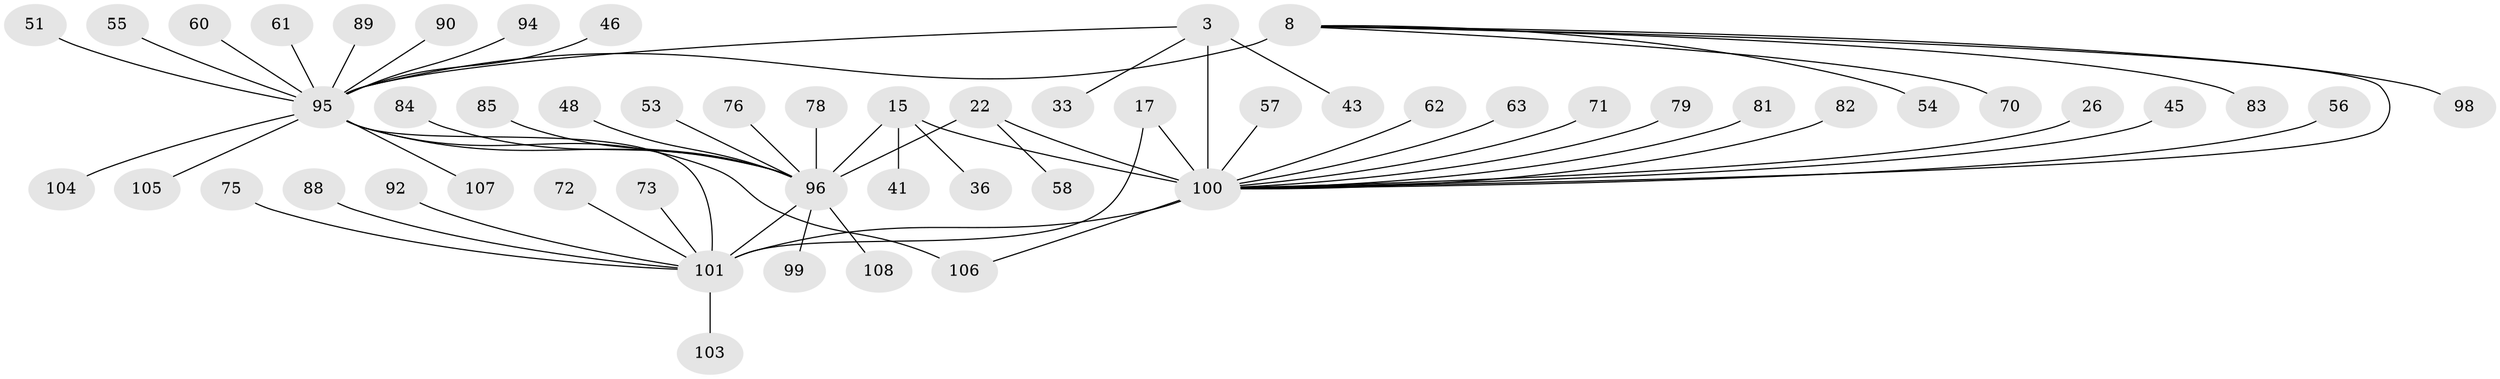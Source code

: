 // original degree distribution, {7: 0.037037037037037035, 10: 0.027777777777777776, 5: 0.027777777777777776, 9: 0.027777777777777776, 8: 0.027777777777777776, 15: 0.009259259259259259, 11: 0.018518518518518517, 6: 0.046296296296296294, 4: 0.009259259259259259, 1: 0.5370370370370371, 2: 0.18518518518518517, 3: 0.046296296296296294}
// Generated by graph-tools (version 1.1) at 2025/54/03/09/25 04:54:36]
// undirected, 54 vertices, 60 edges
graph export_dot {
graph [start="1"]
  node [color=gray90,style=filled];
  3 [super="+1"];
  8 [super="+7"];
  15 [super="+12"];
  17 [super="+16"];
  22 [super="+21"];
  26;
  33;
  36;
  41;
  43;
  45;
  46;
  48;
  51;
  53;
  54;
  55 [super="+27"];
  56;
  57;
  58;
  60;
  61;
  62;
  63;
  70;
  71;
  72;
  73;
  75;
  76;
  78 [super="+42"];
  79 [super="+47"];
  81;
  82;
  83;
  84 [super="+77"];
  85;
  88;
  89;
  90;
  92;
  94;
  95 [super="+93+66+10+30+39+44"];
  96 [super="+14+29+34"];
  98;
  99 [super="+35"];
  100 [super="+32+50+68"];
  101 [super="+69+67"];
  103;
  104;
  105 [super="+97"];
  106 [super="+86+102"];
  107;
  108 [super="+91"];
  3 -- 33;
  3 -- 43;
  3 -- 95;
  3 -- 100 [weight=7];
  8 -- 54;
  8 -- 70;
  8 -- 83;
  8 -- 98;
  8 -- 95 [weight=6];
  8 -- 100;
  15 -- 36;
  15 -- 41;
  15 -- 100 [weight=2];
  15 -- 96 [weight=6];
  17 -- 100 [weight=3];
  17 -- 101 [weight=6];
  22 -- 58;
  22 -- 100 [weight=6];
  22 -- 96;
  26 -- 100;
  45 -- 100;
  46 -- 95;
  48 -- 96;
  51 -- 95;
  53 -- 96;
  55 -- 95;
  56 -- 100;
  57 -- 100;
  60 -- 95;
  61 -- 95;
  62 -- 100;
  63 -- 100;
  71 -- 100;
  72 -- 101;
  73 -- 101;
  75 -- 101;
  76 -- 96;
  78 -- 96;
  79 -- 100;
  81 -- 100;
  82 -- 100;
  84 -- 96;
  85 -- 96;
  88 -- 101;
  89 -- 95;
  90 -- 95;
  92 -- 101;
  94 -- 95;
  95 -- 104;
  95 -- 105;
  95 -- 106 [weight=2];
  95 -- 107;
  95 -- 96 [weight=4];
  95 -- 101 [weight=3];
  96 -- 99;
  96 -- 108;
  96 -- 101;
  100 -- 106;
  100 -- 101;
  101 -- 103;
}
